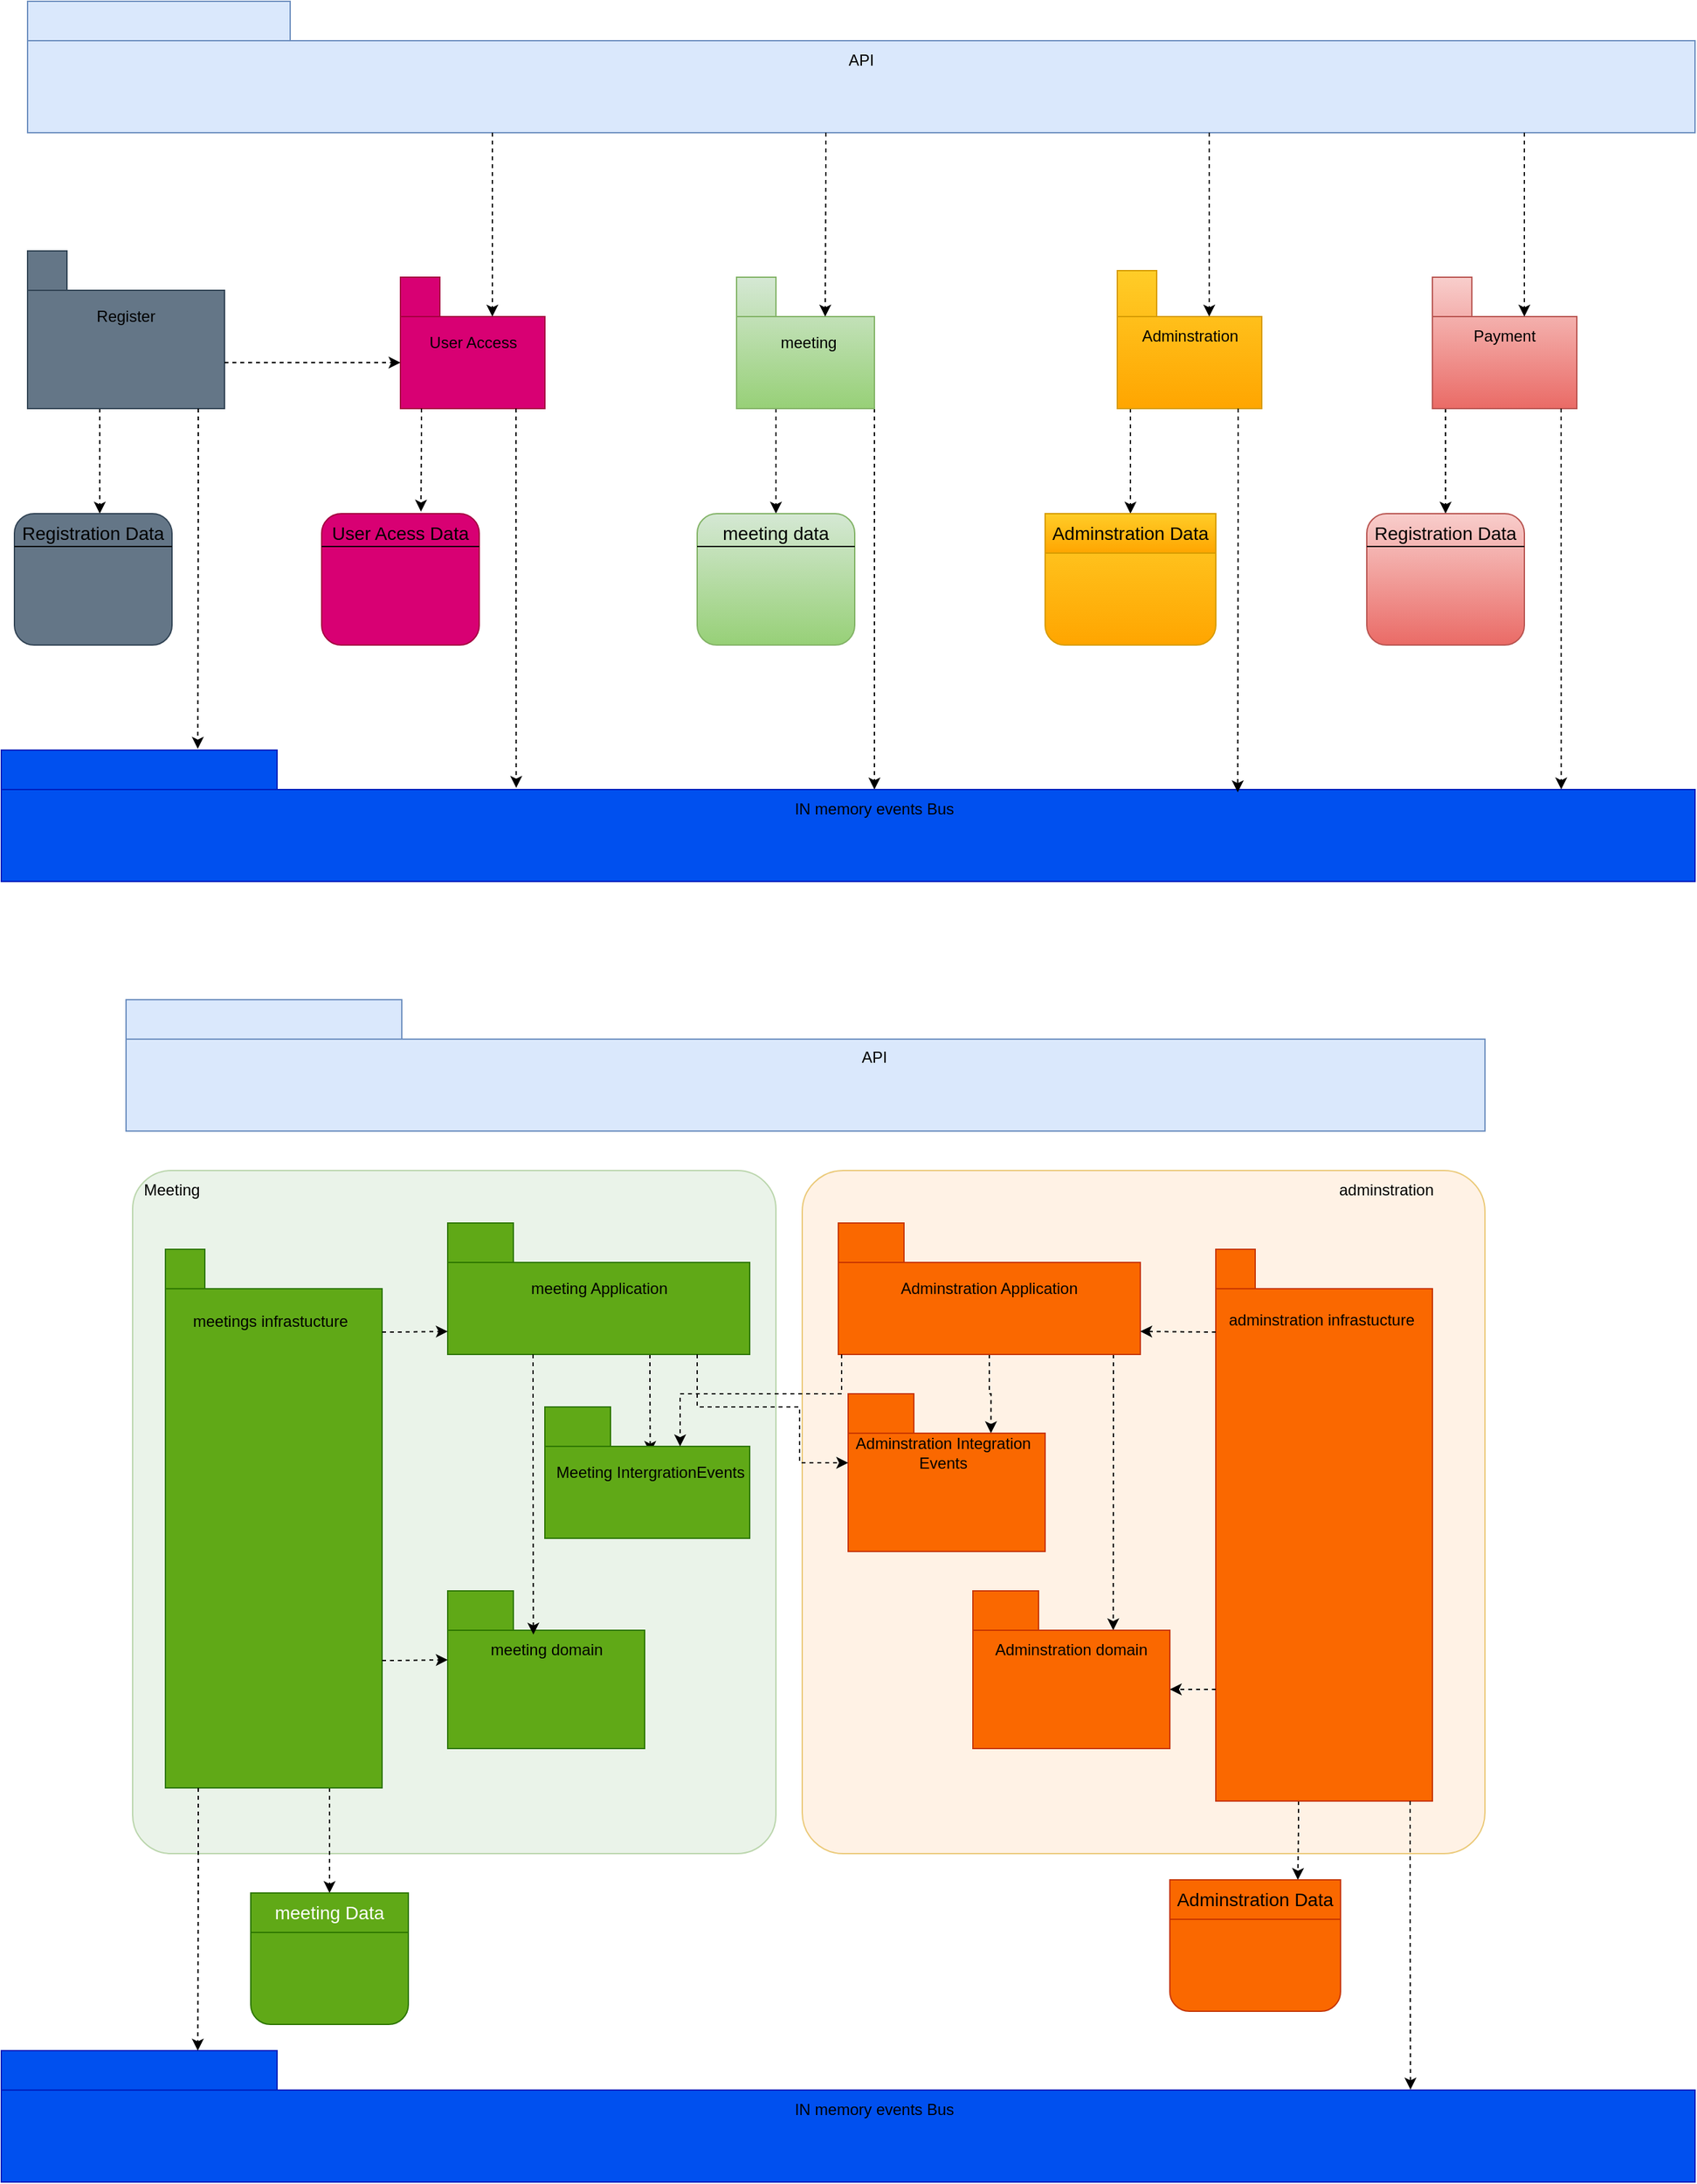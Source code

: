 <mxfile version="28.2.4">
  <diagram name="Page-1" id="j7nlqJqDzyui8_0LWwp3">
    <mxGraphModel grid="1" page="1" gridSize="10" guides="1" tooltips="1" connect="1" arrows="1" fold="1" pageScale="1" pageWidth="827" pageHeight="1169" math="0" shadow="0">
      <root>
        <mxCell id="0" />
        <mxCell id="1" parent="0" />
        <mxCell id="fM2BKAsaaPWlNRGQhoTq-2" value="" style="shape=folder;fontStyle=1;tabWidth=200;tabHeight=30;tabPosition=left;html=1;boundedLbl=1;whiteSpace=wrap;fillColor=#dae8fc;strokeColor=#6c8ebf;" vertex="1" parent="1">
          <mxGeometry x="130" y="350" width="1270" height="100" as="geometry" />
        </mxCell>
        <mxCell id="fM2BKAsaaPWlNRGQhoTq-3" value="API" style="text;html=1;align=center;verticalAlign=middle;whiteSpace=wrap;rounded=0;" vertex="1" parent="1">
          <mxGeometry x="735" y="380" width="60" height="30" as="geometry" />
        </mxCell>
        <mxCell id="fM2BKAsaaPWlNRGQhoTq-35" style="edgeStyle=orthogonalEdgeStyle;rounded=0;orthogonalLoop=1;jettySize=auto;html=1;dashed=1;" edge="1" parent="1" source="fM2BKAsaaPWlNRGQhoTq-4">
          <mxGeometry relative="1" as="geometry">
            <mxPoint x="185" y="740" as="targetPoint" />
            <Array as="points">
              <mxPoint x="185" y="690" />
              <mxPoint x="185" y="690" />
            </Array>
          </mxGeometry>
        </mxCell>
        <mxCell id="fM2BKAsaaPWlNRGQhoTq-4" value="" style="shape=folder;fontStyle=1;tabWidth=30;tabHeight=30;tabPosition=left;html=1;boundedLbl=1;whiteSpace=wrap;fillColor=#647687;fontColor=#ffffff;strokeColor=#314354;" vertex="1" parent="1">
          <mxGeometry x="130" y="540" width="150" height="120" as="geometry" />
        </mxCell>
        <mxCell id="fM2BKAsaaPWlNRGQhoTq-5" value="Register" style="text;html=1;align=center;verticalAlign=middle;whiteSpace=wrap;rounded=0;" vertex="1" parent="1">
          <mxGeometry x="175" y="575" width="60" height="30" as="geometry" />
        </mxCell>
        <mxCell id="fM2BKAsaaPWlNRGQhoTq-115" style="edgeStyle=orthogonalEdgeStyle;rounded=0;orthogonalLoop=1;jettySize=auto;html=1;entryX=0.5;entryY=0;entryDx=0;entryDy=0;dashed=1;" edge="1" parent="1" source="fM2BKAsaaPWlNRGQhoTq-12" target="fM2BKAsaaPWlNRGQhoTq-110">
          <mxGeometry relative="1" as="geometry">
            <Array as="points">
              <mxPoint x="1210" y="690" />
              <mxPoint x="1210" y="690" />
            </Array>
          </mxGeometry>
        </mxCell>
        <mxCell id="fM2BKAsaaPWlNRGQhoTq-12" value="" style="shape=folder;fontStyle=1;tabWidth=30;tabHeight=30;tabPosition=left;html=1;boundedLbl=1;whiteSpace=wrap;fillColor=#f8cecc;gradientColor=#ea6b66;strokeColor=#b85450;" vertex="1" parent="1">
          <mxGeometry x="1200" y="560" width="110" height="100" as="geometry" />
        </mxCell>
        <mxCell id="fM2BKAsaaPWlNRGQhoTq-13" value="Payment" style="text;html=1;align=center;verticalAlign=middle;whiteSpace=wrap;rounded=0;" vertex="1" parent="1">
          <mxGeometry x="1225" y="590" width="60" height="30" as="geometry" />
        </mxCell>
        <mxCell id="fM2BKAsaaPWlNRGQhoTq-119" style="edgeStyle=orthogonalEdgeStyle;rounded=0;orthogonalLoop=1;jettySize=auto;html=1;entryX=0.5;entryY=0;entryDx=0;entryDy=0;dashed=1;" edge="1" parent="1" source="fM2BKAsaaPWlNRGQhoTq-14" target="fM2BKAsaaPWlNRGQhoTq-107">
          <mxGeometry relative="1" as="geometry">
            <Array as="points">
              <mxPoint x="970" y="680" />
              <mxPoint x="970" y="680" />
            </Array>
          </mxGeometry>
        </mxCell>
        <mxCell id="fM2BKAsaaPWlNRGQhoTq-14" value="" style="shape=folder;fontStyle=1;tabWidth=30;tabHeight=35;tabPosition=left;html=1;boundedLbl=1;whiteSpace=wrap;fillColor=#ffcd28;gradientColor=#ffa500;strokeColor=#d79b00;" vertex="1" parent="1">
          <mxGeometry x="960" y="555" width="110" height="105" as="geometry" />
        </mxCell>
        <mxCell id="fM2BKAsaaPWlNRGQhoTq-15" value="Adminstration" style="text;html=1;align=center;verticalAlign=middle;whiteSpace=wrap;rounded=0;" vertex="1" parent="1">
          <mxGeometry x="977.5" y="590" width="75" height="30" as="geometry" />
        </mxCell>
        <mxCell id="fM2BKAsaaPWlNRGQhoTq-48" style="edgeStyle=orthogonalEdgeStyle;rounded=0;orthogonalLoop=1;jettySize=auto;html=1;entryX=0.5;entryY=0;entryDx=0;entryDy=0;dashed=1;" edge="1" parent="1" source="fM2BKAsaaPWlNRGQhoTq-16" target="fM2BKAsaaPWlNRGQhoTq-40">
          <mxGeometry relative="1" as="geometry">
            <Array as="points">
              <mxPoint x="775" y="740" />
              <mxPoint x="775" y="740" />
            </Array>
          </mxGeometry>
        </mxCell>
        <mxCell id="fM2BKAsaaPWlNRGQhoTq-111" style="edgeStyle=orthogonalEdgeStyle;rounded=0;orthogonalLoop=1;jettySize=auto;html=1;entryX=0.5;entryY=0;entryDx=0;entryDy=0;dashed=1;" edge="1" parent="1" source="fM2BKAsaaPWlNRGQhoTq-16" target="fM2BKAsaaPWlNRGQhoTq-104">
          <mxGeometry relative="1" as="geometry">
            <Array as="points">
              <mxPoint x="700" y="680" />
              <mxPoint x="700" y="680" />
            </Array>
          </mxGeometry>
        </mxCell>
        <mxCell id="fM2BKAsaaPWlNRGQhoTq-16" value="" style="shape=folder;fontStyle=1;tabWidth=30;tabHeight=30;tabPosition=left;html=1;boundedLbl=1;whiteSpace=wrap;fillColor=#d5e8d4;gradientColor=#97d077;strokeColor=#82b366;" vertex="1" parent="1">
          <mxGeometry x="670" y="560" width="105" height="100" as="geometry" />
        </mxCell>
        <mxCell id="fM2BKAsaaPWlNRGQhoTq-17" value="meeting" style="text;html=1;align=center;verticalAlign=middle;whiteSpace=wrap;rounded=0;" vertex="1" parent="1">
          <mxGeometry x="695" y="595" width="60" height="30" as="geometry" />
        </mxCell>
        <mxCell id="fM2BKAsaaPWlNRGQhoTq-18" value="" style="shape=folder;fontStyle=1;tabWidth=30;tabHeight=30;tabPosition=left;html=1;boundedLbl=1;whiteSpace=wrap;fillColor=#d80073;fontColor=#ffffff;strokeColor=#A50040;" vertex="1" parent="1">
          <mxGeometry x="414" y="560" width="110" height="100" as="geometry" />
        </mxCell>
        <mxCell id="fM2BKAsaaPWlNRGQhoTq-19" value="User Access" style="text;html=1;align=center;verticalAlign=middle;whiteSpace=wrap;rounded=0;" vertex="1" parent="1">
          <mxGeometry x="431.5" y="595" width="75" height="30" as="geometry" />
        </mxCell>
        <mxCell id="fM2BKAsaaPWlNRGQhoTq-22" style="edgeStyle=orthogonalEdgeStyle;rounded=0;orthogonalLoop=1;jettySize=auto;html=1;entryX=0;entryY=0;entryDx=0;entryDy=65;entryPerimeter=0;dashed=1;" edge="1" parent="1" source="fM2BKAsaaPWlNRGQhoTq-4" target="fM2BKAsaaPWlNRGQhoTq-18">
          <mxGeometry relative="1" as="geometry">
            <Array as="points">
              <mxPoint x="310" y="625" />
              <mxPoint x="310" y="625" />
            </Array>
          </mxGeometry>
        </mxCell>
        <mxCell id="fM2BKAsaaPWlNRGQhoTq-39" value="" style="shape=folder;fontStyle=1;tabWidth=210;tabHeight=30;tabPosition=left;html=1;boundedLbl=1;whiteSpace=wrap;fillColor=#0050ef;strokeColor=#001DBC;fontColor=#ffffff;" vertex="1" parent="1">
          <mxGeometry x="110" y="920" width="1290" height="100" as="geometry" />
        </mxCell>
        <mxCell id="fM2BKAsaaPWlNRGQhoTq-40" value="IN memory events Bus" style="text;html=1;align=center;verticalAlign=middle;whiteSpace=wrap;rounded=0;" vertex="1" parent="1">
          <mxGeometry x="630" y="950" width="290" height="30" as="geometry" />
        </mxCell>
        <mxCell id="fM2BKAsaaPWlNRGQhoTq-43" style="edgeStyle=orthogonalEdgeStyle;rounded=0;orthogonalLoop=1;jettySize=auto;html=1;entryX=0.116;entryY=-0.01;entryDx=0;entryDy=0;entryPerimeter=0;dashed=1;" edge="1" parent="1" source="fM2BKAsaaPWlNRGQhoTq-4" target="fM2BKAsaaPWlNRGQhoTq-39">
          <mxGeometry relative="1" as="geometry">
            <Array as="points">
              <mxPoint x="260" y="730" />
              <mxPoint x="260" y="730" />
            </Array>
          </mxGeometry>
        </mxCell>
        <mxCell id="fM2BKAsaaPWlNRGQhoTq-45" style="edgeStyle=orthogonalEdgeStyle;rounded=0;orthogonalLoop=1;jettySize=auto;html=1;entryX=0.304;entryY=0.287;entryDx=0;entryDy=0;entryPerimeter=0;dashed=1;" edge="1" parent="1" source="fM2BKAsaaPWlNRGQhoTq-18" target="fM2BKAsaaPWlNRGQhoTq-39">
          <mxGeometry relative="1" as="geometry">
            <Array as="points">
              <mxPoint x="502" y="730" />
              <mxPoint x="502" y="730" />
            </Array>
          </mxGeometry>
        </mxCell>
        <mxCell id="fM2BKAsaaPWlNRGQhoTq-51" style="edgeStyle=orthogonalEdgeStyle;rounded=0;orthogonalLoop=1;jettySize=auto;html=1;entryX=0.73;entryY=0.321;entryDx=0;entryDy=0;entryPerimeter=0;dashed=1;" edge="1" parent="1" source="fM2BKAsaaPWlNRGQhoTq-14" target="fM2BKAsaaPWlNRGQhoTq-39">
          <mxGeometry relative="1" as="geometry">
            <Array as="points">
              <mxPoint x="1052" y="730" />
              <mxPoint x="1052" y="730" />
            </Array>
          </mxGeometry>
        </mxCell>
        <mxCell id="fM2BKAsaaPWlNRGQhoTq-52" value="" style="shape=folder;fontStyle=1;tabWidth=210;tabHeight=30;tabPosition=left;html=1;boundedLbl=1;whiteSpace=wrap;fillColor=#dae8fc;strokeColor=#6c8ebf;" vertex="1" parent="1">
          <mxGeometry x="205" y="1110" width="1035" height="100" as="geometry" />
        </mxCell>
        <mxCell id="fM2BKAsaaPWlNRGQhoTq-53" value="API" style="text;html=1;align=center;verticalAlign=middle;whiteSpace=wrap;rounded=0;" vertex="1" parent="1">
          <mxGeometry x="630" y="1139" width="290" height="30" as="geometry" />
        </mxCell>
        <mxCell id="fM2BKAsaaPWlNRGQhoTq-54" value="" style="rounded=1;whiteSpace=wrap;html=1;strokeColor=#82b366;fillColor=#d5e8d4;arcSize=6;opacity=50;" vertex="1" parent="1">
          <mxGeometry x="210" y="1240" width="490" height="520" as="geometry" />
        </mxCell>
        <mxCell id="fM2BKAsaaPWlNRGQhoTq-56" value="" style="rounded=1;whiteSpace=wrap;html=1;fillColor=#ffe6cc;strokeColor=#d79b00;arcSize=6;opacity=50;" vertex="1" parent="1">
          <mxGeometry x="720" y="1240" width="520" height="520" as="geometry" />
        </mxCell>
        <mxCell id="fM2BKAsaaPWlNRGQhoTq-58" value="Meeting" style="text;html=1;align=center;verticalAlign=middle;whiteSpace=wrap;rounded=0;" vertex="1" parent="1">
          <mxGeometry x="210" y="1240" width="60" height="30" as="geometry" />
        </mxCell>
        <mxCell id="fM2BKAsaaPWlNRGQhoTq-59" value="adminstration" style="text;html=1;align=center;verticalAlign=middle;whiteSpace=wrap;rounded=0;" vertex="1" parent="1">
          <mxGeometry x="1110" y="1240" width="110" height="30" as="geometry" />
        </mxCell>
        <mxCell id="fM2BKAsaaPWlNRGQhoTq-82" style="edgeStyle=orthogonalEdgeStyle;rounded=0;orthogonalLoop=1;jettySize=auto;html=1;entryX=0.5;entryY=0;entryDx=0;entryDy=0;dashed=1;" edge="1" parent="1" source="fM2BKAsaaPWlNRGQhoTq-60" target="fM2BKAsaaPWlNRGQhoTq-122">
          <mxGeometry relative="1" as="geometry">
            <mxPoint x="366.5" y="1780" as="targetPoint" />
            <Array as="points">
              <mxPoint x="360" y="1760" />
              <mxPoint x="360" y="1760" />
            </Array>
          </mxGeometry>
        </mxCell>
        <mxCell id="fM2BKAsaaPWlNRGQhoTq-60" value="" style="shape=folder;fontStyle=1;tabWidth=30;tabHeight=30;tabPosition=left;html=1;boundedLbl=1;whiteSpace=wrap;fillColor=#60a917;strokeColor=#2D7600;fontColor=#ffffff;" vertex="1" parent="1">
          <mxGeometry x="235" y="1300" width="165" height="410" as="geometry" />
        </mxCell>
        <mxCell id="fM2BKAsaaPWlNRGQhoTq-61" value="meetings infrastucture" style="text;html=1;align=center;verticalAlign=middle;whiteSpace=wrap;rounded=0;" vertex="1" parent="1">
          <mxGeometry x="250" y="1340" width="130" height="30" as="geometry" />
        </mxCell>
        <mxCell id="fM2BKAsaaPWlNRGQhoTq-88" style="edgeStyle=orthogonalEdgeStyle;rounded=0;orthogonalLoop=1;jettySize=auto;html=1;entryX=0.5;entryY=0;entryDx=0;entryDy=0;dashed=1;" edge="1" parent="1" source="fM2BKAsaaPWlNRGQhoTq-62" target="fM2BKAsaaPWlNRGQhoTq-67">
          <mxGeometry relative="1" as="geometry">
            <Array as="points">
              <mxPoint x="604" y="1400" />
              <mxPoint x="604" y="1400" />
            </Array>
          </mxGeometry>
        </mxCell>
        <mxCell id="fM2BKAsaaPWlNRGQhoTq-62" value="" style="shape=folder;fontStyle=1;tabWidth=50;tabHeight=30;tabPosition=left;html=1;boundedLbl=1;whiteSpace=wrap;fillColor=#60a917;fontColor=#ffffff;strokeColor=#2D7600;" vertex="1" parent="1">
          <mxGeometry x="450" y="1280" width="230" height="100" as="geometry" />
        </mxCell>
        <mxCell id="fM2BKAsaaPWlNRGQhoTq-63" value="meeting Application" style="text;html=1;align=center;verticalAlign=middle;whiteSpace=wrap;rounded=0;" vertex="1" parent="1">
          <mxGeometry x="510.5" y="1315" width="109" height="30" as="geometry" />
        </mxCell>
        <mxCell id="fM2BKAsaaPWlNRGQhoTq-64" value="" style="shape=folder;fontStyle=1;tabWidth=50;tabHeight=30;tabPosition=left;html=1;boundedLbl=1;whiteSpace=wrap;fillColor=#60a917;fontColor=#ffffff;strokeColor=#2D7600;" vertex="1" parent="1">
          <mxGeometry x="450" y="1560" width="150" height="120" as="geometry" />
        </mxCell>
        <mxCell id="fM2BKAsaaPWlNRGQhoTq-65" value="meeting domain" style="text;html=1;align=center;verticalAlign=middle;whiteSpace=wrap;rounded=0;" vertex="1" parent="1">
          <mxGeometry x="472.5" y="1590" width="105" height="30" as="geometry" />
        </mxCell>
        <mxCell id="fM2BKAsaaPWlNRGQhoTq-66" value="" style="shape=folder;fontStyle=1;tabWidth=50;tabHeight=30;tabPosition=left;html=1;boundedLbl=1;whiteSpace=wrap;fillColor=#60a917;fontColor=#ffffff;strokeColor=#2D7600;" vertex="1" parent="1">
          <mxGeometry x="524" y="1420" width="156" height="100" as="geometry" />
        </mxCell>
        <mxCell id="fM2BKAsaaPWlNRGQhoTq-67" value="Meeting IntergrationEvents" style="text;html=1;align=center;verticalAlign=middle;whiteSpace=wrap;rounded=0;" vertex="1" parent="1">
          <mxGeometry x="524" y="1455" width="160.5" height="30" as="geometry" />
        </mxCell>
        <mxCell id="fM2BKAsaaPWlNRGQhoTq-91" style="edgeStyle=orthogonalEdgeStyle;rounded=0;orthogonalLoop=1;jettySize=auto;html=1;entryX=0.75;entryY=0;entryDx=0;entryDy=0;dashed=1;" edge="1" parent="1" source="fM2BKAsaaPWlNRGQhoTq-68" target="fM2BKAsaaPWlNRGQhoTq-71">
          <mxGeometry relative="1" as="geometry" />
        </mxCell>
        <mxCell id="fM2BKAsaaPWlNRGQhoTq-92" style="edgeStyle=orthogonalEdgeStyle;rounded=0;orthogonalLoop=1;jettySize=auto;html=1;entryX=0.75;entryY=0;entryDx=0;entryDy=0;dashed=1;" edge="1" parent="1" source="fM2BKAsaaPWlNRGQhoTq-68" target="fM2BKAsaaPWlNRGQhoTq-73">
          <mxGeometry relative="1" as="geometry">
            <Array as="points">
              <mxPoint x="957" y="1450" />
              <mxPoint x="957" y="1450" />
            </Array>
          </mxGeometry>
        </mxCell>
        <mxCell id="fM2BKAsaaPWlNRGQhoTq-68" value="" style="shape=folder;fontStyle=1;tabWidth=50;tabHeight=30;tabPosition=left;html=1;boundedLbl=1;whiteSpace=wrap;fillColor=#fa6800;fontColor=#000000;strokeColor=#C73500;" vertex="1" parent="1">
          <mxGeometry x="747.5" y="1280" width="230" height="100" as="geometry" />
        </mxCell>
        <mxCell id="fM2BKAsaaPWlNRGQhoTq-69" value="Adminstration Application" style="text;html=1;align=center;verticalAlign=middle;whiteSpace=wrap;rounded=0;" vertex="1" parent="1">
          <mxGeometry x="782.25" y="1315" width="160.5" height="30" as="geometry" />
        </mxCell>
        <mxCell id="fM2BKAsaaPWlNRGQhoTq-70" value="" style="shape=folder;fontStyle=1;tabWidth=50;tabHeight=30;tabPosition=left;html=1;boundedLbl=1;whiteSpace=wrap;fillColor=#fa6800;fontColor=#000000;strokeColor=#C73500;" vertex="1" parent="1">
          <mxGeometry x="755" y="1410" width="150" height="120" as="geometry" />
        </mxCell>
        <mxCell id="fM2BKAsaaPWlNRGQhoTq-71" value="Adminstration Integration&lt;div&gt;Events&lt;/div&gt;" style="text;html=1;align=center;verticalAlign=middle;whiteSpace=wrap;rounded=0;" vertex="1" parent="1">
          <mxGeometry x="755" y="1440" width="145" height="30" as="geometry" />
        </mxCell>
        <mxCell id="fM2BKAsaaPWlNRGQhoTq-72" value="" style="shape=folder;fontStyle=1;tabWidth=50;tabHeight=30;tabPosition=left;html=1;boundedLbl=1;whiteSpace=wrap;fillColor=#fa6800;fontColor=#000000;strokeColor=#C73500;" vertex="1" parent="1">
          <mxGeometry x="850" y="1560" width="150" height="120" as="geometry" />
        </mxCell>
        <mxCell id="fM2BKAsaaPWlNRGQhoTq-73" value="Adminstration domain" style="text;html=1;align=center;verticalAlign=middle;whiteSpace=wrap;rounded=0;" vertex="1" parent="1">
          <mxGeometry x="861.25" y="1590" width="127.5" height="30" as="geometry" />
        </mxCell>
        <mxCell id="fM2BKAsaaPWlNRGQhoTq-128" style="edgeStyle=orthogonalEdgeStyle;rounded=0;orthogonalLoop=1;jettySize=auto;html=1;entryX=0.75;entryY=0;entryDx=0;entryDy=0;dashed=1;" edge="1" parent="1" source="fM2BKAsaaPWlNRGQhoTq-74" target="fM2BKAsaaPWlNRGQhoTq-127">
          <mxGeometry relative="1" as="geometry">
            <Array as="points">
              <mxPoint x="1098" y="1740" />
              <mxPoint x="1098" y="1740" />
            </Array>
          </mxGeometry>
        </mxCell>
        <mxCell id="fM2BKAsaaPWlNRGQhoTq-74" value="" style="shape=folder;fontStyle=1;tabWidth=30;tabHeight=30;tabPosition=left;html=1;boundedLbl=1;whiteSpace=wrap;fillColor=#fa6800;fontColor=#000000;strokeColor=#C73500;" vertex="1" parent="1">
          <mxGeometry x="1035" y="1300" width="165" height="420" as="geometry" />
        </mxCell>
        <mxCell id="fM2BKAsaaPWlNRGQhoTq-75" value="&lt;div style=&quot;text-align: center;&quot;&gt;&lt;span style=&quot;background-color: transparent; color: light-dark(rgb(0, 0, 0), rgb(255, 255, 255));&quot;&gt;adminstration infrastucture&lt;/span&gt;&lt;/div&gt;" style="text;whiteSpace=wrap;html=1;" vertex="1" parent="1">
          <mxGeometry x="1042.5" y="1340" width="150" height="40" as="geometry" />
        </mxCell>
        <mxCell id="fM2BKAsaaPWlNRGQhoTq-79" value="" style="shape=folder;fontStyle=1;tabWidth=210;tabHeight=30;tabPosition=left;html=1;boundedLbl=1;whiteSpace=wrap;fillColor=#0050ef;strokeColor=#001DBC;fontColor=#ffffff;" vertex="1" parent="1">
          <mxGeometry x="110" y="1910" width="1290" height="100" as="geometry" />
        </mxCell>
        <mxCell id="fM2BKAsaaPWlNRGQhoTq-80" value="IN memory events Bus" style="text;html=1;align=center;verticalAlign=middle;whiteSpace=wrap;rounded=0;" vertex="1" parent="1">
          <mxGeometry x="630" y="1940" width="290" height="30" as="geometry" />
        </mxCell>
        <mxCell id="fM2BKAsaaPWlNRGQhoTq-81" style="edgeStyle=orthogonalEdgeStyle;rounded=0;orthogonalLoop=1;jettySize=auto;html=1;entryX=0.116;entryY=0;entryDx=0;entryDy=0;entryPerimeter=0;dashed=1;" edge="1" parent="1" source="fM2BKAsaaPWlNRGQhoTq-60" target="fM2BKAsaaPWlNRGQhoTq-79">
          <mxGeometry relative="1" as="geometry">
            <Array as="points">
              <mxPoint x="260" y="1780" />
              <mxPoint x="260" y="1780" />
            </Array>
          </mxGeometry>
        </mxCell>
        <mxCell id="fM2BKAsaaPWlNRGQhoTq-83" style="edgeStyle=orthogonalEdgeStyle;rounded=0;orthogonalLoop=1;jettySize=auto;html=1;entryX=0;entryY=0;entryDx=0;entryDy=82.5;entryPerimeter=0;dashed=1;" edge="1" parent="1" source="fM2BKAsaaPWlNRGQhoTq-60" target="fM2BKAsaaPWlNRGQhoTq-62">
          <mxGeometry relative="1" as="geometry">
            <Array as="points">
              <mxPoint x="410" y="1363" />
              <mxPoint x="410" y="1363" />
            </Array>
          </mxGeometry>
        </mxCell>
        <mxCell id="fM2BKAsaaPWlNRGQhoTq-84" style="edgeStyle=orthogonalEdgeStyle;rounded=0;orthogonalLoop=1;jettySize=auto;html=1;entryX=0;entryY=0;entryDx=0;entryDy=52.5;entryPerimeter=0;dashed=1;" edge="1" parent="1" source="fM2BKAsaaPWlNRGQhoTq-60" target="fM2BKAsaaPWlNRGQhoTq-64">
          <mxGeometry relative="1" as="geometry">
            <Array as="points">
              <mxPoint x="410" y="1613" />
              <mxPoint x="410" y="1613" />
            </Array>
          </mxGeometry>
        </mxCell>
        <mxCell id="fM2BKAsaaPWlNRGQhoTq-85" style="edgeStyle=orthogonalEdgeStyle;rounded=0;orthogonalLoop=1;jettySize=auto;html=1;entryX=0.407;entryY=0.11;entryDx=0;entryDy=0;entryPerimeter=0;dashed=1;" edge="1" parent="1" source="fM2BKAsaaPWlNRGQhoTq-62" target="fM2BKAsaaPWlNRGQhoTq-65">
          <mxGeometry relative="1" as="geometry">
            <Array as="points">
              <mxPoint x="515" y="1440" />
              <mxPoint x="515" y="1440" />
            </Array>
          </mxGeometry>
        </mxCell>
        <mxCell id="fM2BKAsaaPWlNRGQhoTq-90" style="edgeStyle=orthogonalEdgeStyle;rounded=0;orthogonalLoop=1;jettySize=auto;html=1;entryX=0;entryY=0;entryDx=103;entryDy=30;entryPerimeter=0;dashed=1;" edge="1" parent="1" source="fM2BKAsaaPWlNRGQhoTq-68" target="fM2BKAsaaPWlNRGQhoTq-66">
          <mxGeometry relative="1" as="geometry">
            <Array as="points">
              <mxPoint x="750" y="1410" />
              <mxPoint x="627" y="1410" />
            </Array>
          </mxGeometry>
        </mxCell>
        <mxCell id="fM2BKAsaaPWlNRGQhoTq-93" style="edgeStyle=orthogonalEdgeStyle;rounded=0;orthogonalLoop=1;jettySize=auto;html=1;entryX=0;entryY=0;entryDx=230.0;entryDy=82.5;entryPerimeter=0;dashed=1;" edge="1" parent="1" source="fM2BKAsaaPWlNRGQhoTq-74" target="fM2BKAsaaPWlNRGQhoTq-68">
          <mxGeometry relative="1" as="geometry">
            <Array as="points">
              <mxPoint x="1030" y="1363" />
              <mxPoint x="1030" y="1363" />
            </Array>
          </mxGeometry>
        </mxCell>
        <mxCell id="fM2BKAsaaPWlNRGQhoTq-94" style="edgeStyle=orthogonalEdgeStyle;rounded=0;orthogonalLoop=1;jettySize=auto;html=1;entryX=0;entryY=0;entryDx=150;entryDy=75;entryPerimeter=0;dashed=1;" edge="1" parent="1" source="fM2BKAsaaPWlNRGQhoTq-74" target="fM2BKAsaaPWlNRGQhoTq-72">
          <mxGeometry relative="1" as="geometry">
            <Array as="points">
              <mxPoint x="1015" y="1635" />
              <mxPoint x="1015" y="1635" />
            </Array>
          </mxGeometry>
        </mxCell>
        <mxCell id="fM2BKAsaaPWlNRGQhoTq-95" style="edgeStyle=orthogonalEdgeStyle;rounded=0;orthogonalLoop=1;jettySize=auto;html=1;entryX=0;entryY=0;entryDx=0;entryDy=52.5;entryPerimeter=0;dashed=1;" edge="1" parent="1" source="fM2BKAsaaPWlNRGQhoTq-62" target="fM2BKAsaaPWlNRGQhoTq-70">
          <mxGeometry relative="1" as="geometry">
            <Array as="points">
              <mxPoint x="640" y="1420" />
              <mxPoint x="718" y="1420" />
              <mxPoint x="718" y="1463" />
            </Array>
          </mxGeometry>
        </mxCell>
        <mxCell id="fM2BKAsaaPWlNRGQhoTq-96" value="" style="rounded=1;whiteSpace=wrap;html=1;fillColor=#647687;fontColor=#ffffff;strokeColor=#314354;" vertex="1" parent="1">
          <mxGeometry x="120" y="740" width="120" height="100" as="geometry" />
        </mxCell>
        <mxCell id="fM2BKAsaaPWlNRGQhoTq-97" value="" style="endArrow=none;html=1;rounded=0;exitX=0;exitY=0.25;exitDx=0;exitDy=0;entryX=1;entryY=0.25;entryDx=0;entryDy=0;" edge="1" parent="1" source="fM2BKAsaaPWlNRGQhoTq-96" target="fM2BKAsaaPWlNRGQhoTq-96">
          <mxGeometry width="50" height="50" relative="1" as="geometry">
            <mxPoint x="640" y="670" as="sourcePoint" />
            <mxPoint x="690" y="620" as="targetPoint" />
          </mxGeometry>
        </mxCell>
        <mxCell id="fM2BKAsaaPWlNRGQhoTq-98" value="&lt;span style=&quot;font-size: 14px;&quot;&gt;Registration Data&lt;/span&gt;" style="text;html=1;align=center;verticalAlign=middle;whiteSpace=wrap;rounded=0;" vertex="1" parent="1">
          <mxGeometry x="120" y="740" width="120" height="30" as="geometry" />
        </mxCell>
        <mxCell id="fM2BKAsaaPWlNRGQhoTq-99" value="" style="rounded=1;whiteSpace=wrap;html=1;fillColor=#d80073;fontColor=#ffffff;strokeColor=#A50040;" vertex="1" parent="1">
          <mxGeometry x="354" y="740" width="120" height="100" as="geometry" />
        </mxCell>
        <mxCell id="fM2BKAsaaPWlNRGQhoTq-100" value="" style="endArrow=none;html=1;rounded=0;exitX=0;exitY=0.25;exitDx=0;exitDy=0;entryX=1;entryY=0.25;entryDx=0;entryDy=0;" edge="1" parent="1" source="fM2BKAsaaPWlNRGQhoTq-99" target="fM2BKAsaaPWlNRGQhoTq-99">
          <mxGeometry width="50" height="50" relative="1" as="geometry">
            <mxPoint x="874" y="670" as="sourcePoint" />
            <mxPoint x="924" y="620" as="targetPoint" />
          </mxGeometry>
        </mxCell>
        <mxCell id="fM2BKAsaaPWlNRGQhoTq-101" value="&lt;span style=&quot;font-size: 14px;&quot;&gt;User Acess Data&lt;/span&gt;" style="text;html=1;align=center;verticalAlign=middle;whiteSpace=wrap;rounded=0;" vertex="1" parent="1">
          <mxGeometry x="354" y="740" width="120" height="30" as="geometry" />
        </mxCell>
        <mxCell id="fM2BKAsaaPWlNRGQhoTq-102" value="" style="rounded=1;whiteSpace=wrap;html=1;fillColor=#d5e8d4;strokeColor=#82b366;gradientColor=#97d077;" vertex="1" parent="1">
          <mxGeometry x="640" y="740" width="120" height="100" as="geometry" />
        </mxCell>
        <mxCell id="fM2BKAsaaPWlNRGQhoTq-103" value="" style="endArrow=none;html=1;rounded=0;exitX=0;exitY=0.25;exitDx=0;exitDy=0;entryX=1;entryY=0.25;entryDx=0;entryDy=0;" edge="1" parent="1" source="fM2BKAsaaPWlNRGQhoTq-102" target="fM2BKAsaaPWlNRGQhoTq-102">
          <mxGeometry width="50" height="50" relative="1" as="geometry">
            <mxPoint x="1160" y="670" as="sourcePoint" />
            <mxPoint x="1210" y="620" as="targetPoint" />
          </mxGeometry>
        </mxCell>
        <mxCell id="fM2BKAsaaPWlNRGQhoTq-104" value="&lt;span style=&quot;font-size: 14px;&quot;&gt;meeting data&lt;/span&gt;" style="text;html=1;align=center;verticalAlign=middle;whiteSpace=wrap;rounded=0;" vertex="1" parent="1">
          <mxGeometry x="640" y="740" width="120" height="30" as="geometry" />
        </mxCell>
        <mxCell id="fM2BKAsaaPWlNRGQhoTq-105" value="" style="rounded=1;whiteSpace=wrap;html=1;fillColor=#ffcd28;strokeColor=#d79b00;gradientColor=#ffa500;" vertex="1" parent="1">
          <mxGeometry x="905" y="740" width="130" height="100" as="geometry" />
        </mxCell>
        <mxCell id="fM2BKAsaaPWlNRGQhoTq-106" value="" style="endArrow=none;html=1;rounded=0;exitX=0;exitY=0.25;exitDx=0;exitDy=0;entryX=1;entryY=0.25;entryDx=0;entryDy=0;" edge="1" parent="1" source="fM2BKAsaaPWlNRGQhoTq-105" target="fM2BKAsaaPWlNRGQhoTq-105">
          <mxGeometry width="50" height="50" relative="1" as="geometry">
            <mxPoint x="1425" y="670" as="sourcePoint" />
            <mxPoint x="1475" y="620" as="targetPoint" />
          </mxGeometry>
        </mxCell>
        <mxCell id="fM2BKAsaaPWlNRGQhoTq-107" value="&lt;span style=&quot;font-size: 14px;&quot;&gt;Adminstration Data&lt;/span&gt;" style="text;html=1;align=center;verticalAlign=middle;whiteSpace=wrap;rounded=0;fillColor=#ffcd28;gradientColor=#ffa500;strokeColor=#d79b00;" vertex="1" parent="1">
          <mxGeometry x="905" y="740" width="130" height="30" as="geometry" />
        </mxCell>
        <mxCell id="fM2BKAsaaPWlNRGQhoTq-108" value="" style="rounded=1;whiteSpace=wrap;html=1;fillColor=#f8cecc;strokeColor=#b85450;gradientColor=#ea6b66;" vertex="1" parent="1">
          <mxGeometry x="1150" y="740" width="120" height="100" as="geometry" />
        </mxCell>
        <mxCell id="fM2BKAsaaPWlNRGQhoTq-109" value="" style="endArrow=none;html=1;rounded=0;exitX=0;exitY=0.25;exitDx=0;exitDy=0;entryX=1;entryY=0.25;entryDx=0;entryDy=0;" edge="1" parent="1" source="fM2BKAsaaPWlNRGQhoTq-108" target="fM2BKAsaaPWlNRGQhoTq-108">
          <mxGeometry width="50" height="50" relative="1" as="geometry">
            <mxPoint x="1670" y="670" as="sourcePoint" />
            <mxPoint x="1720" y="620" as="targetPoint" />
          </mxGeometry>
        </mxCell>
        <mxCell id="fM2BKAsaaPWlNRGQhoTq-110" value="&lt;span style=&quot;font-size: 14px;&quot;&gt;Registration Data&lt;/span&gt;" style="text;html=1;align=center;verticalAlign=middle;whiteSpace=wrap;rounded=0;" vertex="1" parent="1">
          <mxGeometry x="1150" y="740" width="120" height="30" as="geometry" />
        </mxCell>
        <mxCell id="fM2BKAsaaPWlNRGQhoTq-114" style="edgeStyle=orthogonalEdgeStyle;rounded=0;orthogonalLoop=1;jettySize=auto;html=1;entryX=0.63;entryY=-0.052;entryDx=0;entryDy=0;entryPerimeter=0;dashed=1;" edge="1" parent="1" source="fM2BKAsaaPWlNRGQhoTq-18" target="fM2BKAsaaPWlNRGQhoTq-101">
          <mxGeometry relative="1" as="geometry">
            <Array as="points">
              <mxPoint x="430" y="680" />
              <mxPoint x="430" y="680" />
            </Array>
          </mxGeometry>
        </mxCell>
        <mxCell id="fM2BKAsaaPWlNRGQhoTq-120" style="edgeStyle=orthogonalEdgeStyle;rounded=0;orthogonalLoop=1;jettySize=auto;html=1;entryX=0.921;entryY=0.299;entryDx=0;entryDy=0;entryPerimeter=0;dashed=1;" edge="1" parent="1" source="fM2BKAsaaPWlNRGQhoTq-12" target="fM2BKAsaaPWlNRGQhoTq-39">
          <mxGeometry relative="1" as="geometry">
            <Array as="points">
              <mxPoint x="1298" y="730" />
              <mxPoint x="1298" y="730" />
            </Array>
          </mxGeometry>
        </mxCell>
        <mxCell id="fM2BKAsaaPWlNRGQhoTq-122" value="" style="rounded=1;whiteSpace=wrap;html=1;fillColor=#60a917;strokeColor=#2D7600;fontColor=#ffffff;" vertex="1" parent="1">
          <mxGeometry x="300" y="1790" width="120" height="100" as="geometry" />
        </mxCell>
        <mxCell id="fM2BKAsaaPWlNRGQhoTq-123" value="" style="endArrow=none;html=1;rounded=0;exitX=0;exitY=0.25;exitDx=0;exitDy=0;entryX=1;entryY=0.25;entryDx=0;entryDy=0;fillColor=#60a917;strokeColor=#2D7600;" edge="1" parent="1" source="fM2BKAsaaPWlNRGQhoTq-122" target="fM2BKAsaaPWlNRGQhoTq-122">
          <mxGeometry width="50" height="50" relative="1" as="geometry">
            <mxPoint x="1018.5" y="1780" as="sourcePoint" />
            <mxPoint x="1068.5" y="1730" as="targetPoint" />
          </mxGeometry>
        </mxCell>
        <mxCell id="fM2BKAsaaPWlNRGQhoTq-124" value="&lt;span style=&quot;font-size: 14px;&quot;&gt;meeting Data&lt;/span&gt;" style="text;html=1;align=center;verticalAlign=middle;whiteSpace=wrap;rounded=0;fillColor=#60a917;strokeColor=#2D7600;fontColor=#ffffff;" vertex="1" parent="1">
          <mxGeometry x="300" y="1790" width="120" height="30" as="geometry" />
        </mxCell>
        <mxCell id="fM2BKAsaaPWlNRGQhoTq-125" value="" style="rounded=1;whiteSpace=wrap;html=1;fillColor=#fa6800;strokeColor=#C73500;fontColor=#000000;" vertex="1" parent="1">
          <mxGeometry x="1000" y="1780" width="130" height="100" as="geometry" />
        </mxCell>
        <mxCell id="fM2BKAsaaPWlNRGQhoTq-126" value="" style="endArrow=none;html=1;rounded=0;exitX=0;exitY=0.25;exitDx=0;exitDy=0;entryX=1;entryY=0.25;entryDx=0;entryDy=0;" edge="1" parent="1" source="fM2BKAsaaPWlNRGQhoTq-125" target="fM2BKAsaaPWlNRGQhoTq-125">
          <mxGeometry width="50" height="50" relative="1" as="geometry">
            <mxPoint x="1520" y="1710" as="sourcePoint" />
            <mxPoint x="1570" y="1660" as="targetPoint" />
          </mxGeometry>
        </mxCell>
        <mxCell id="fM2BKAsaaPWlNRGQhoTq-127" value="&lt;span style=&quot;font-size: 14px;&quot;&gt;Adminstration Data&lt;/span&gt;" style="text;html=1;align=center;verticalAlign=middle;whiteSpace=wrap;rounded=0;fillColor=#fa6800;strokeColor=#C73500;fontColor=#000000;" vertex="1" parent="1">
          <mxGeometry x="1000" y="1780" width="130" height="30" as="geometry" />
        </mxCell>
        <mxCell id="fM2BKAsaaPWlNRGQhoTq-130" style="edgeStyle=orthogonalEdgeStyle;rounded=0;orthogonalLoop=1;jettySize=auto;html=1;entryX=0.832;entryY=0.296;entryDx=0;entryDy=0;entryPerimeter=0;dashed=1;" edge="1" parent="1" source="fM2BKAsaaPWlNRGQhoTq-74" target="fM2BKAsaaPWlNRGQhoTq-79">
          <mxGeometry relative="1" as="geometry">
            <Array as="points">
              <mxPoint x="1183" y="1800" />
              <mxPoint x="1183" y="1800" />
            </Array>
          </mxGeometry>
        </mxCell>
        <mxCell id="fM2BKAsaaPWlNRGQhoTq-132" style="edgeStyle=orthogonalEdgeStyle;rounded=0;orthogonalLoop=1;jettySize=auto;html=1;entryX=0;entryY=0;entryDx=70;entryDy=30;entryPerimeter=0;dashed=1;" edge="1" parent="1" source="fM2BKAsaaPWlNRGQhoTq-2" target="fM2BKAsaaPWlNRGQhoTq-18">
          <mxGeometry relative="1" as="geometry">
            <Array as="points">
              <mxPoint x="484" y="470" />
              <mxPoint x="484" y="470" />
            </Array>
          </mxGeometry>
        </mxCell>
        <mxCell id="fM2BKAsaaPWlNRGQhoTq-133" style="edgeStyle=orthogonalEdgeStyle;rounded=0;orthogonalLoop=1;jettySize=auto;html=1;entryX=0;entryY=0;entryDx=67.5;entryDy=30;entryPerimeter=0;dashed=1;" edge="1" parent="1" source="fM2BKAsaaPWlNRGQhoTq-2" target="fM2BKAsaaPWlNRGQhoTq-16">
          <mxGeometry relative="1" as="geometry">
            <Array as="points">
              <mxPoint x="738" y="480" />
              <mxPoint x="738" y="480" />
            </Array>
          </mxGeometry>
        </mxCell>
        <mxCell id="fM2BKAsaaPWlNRGQhoTq-134" style="edgeStyle=orthogonalEdgeStyle;rounded=0;orthogonalLoop=1;jettySize=auto;html=1;entryX=0;entryY=0;entryDx=70;entryDy=35;entryPerimeter=0;dashed=1;" edge="1" parent="1" source="fM2BKAsaaPWlNRGQhoTq-2" target="fM2BKAsaaPWlNRGQhoTq-14">
          <mxGeometry relative="1" as="geometry">
            <Array as="points">
              <mxPoint x="1030" y="490" />
              <mxPoint x="1030" y="490" />
            </Array>
          </mxGeometry>
        </mxCell>
        <mxCell id="fM2BKAsaaPWlNRGQhoTq-135" style="edgeStyle=orthogonalEdgeStyle;rounded=0;orthogonalLoop=1;jettySize=auto;html=1;entryX=0;entryY=0;entryDx=70;entryDy=30;entryPerimeter=0;dashed=1;" edge="1" parent="1" source="fM2BKAsaaPWlNRGQhoTq-2" target="fM2BKAsaaPWlNRGQhoTq-12">
          <mxGeometry relative="1" as="geometry">
            <Array as="points">
              <mxPoint x="1270" y="480" />
              <mxPoint x="1270" y="480" />
            </Array>
          </mxGeometry>
        </mxCell>
      </root>
    </mxGraphModel>
  </diagram>
</mxfile>
